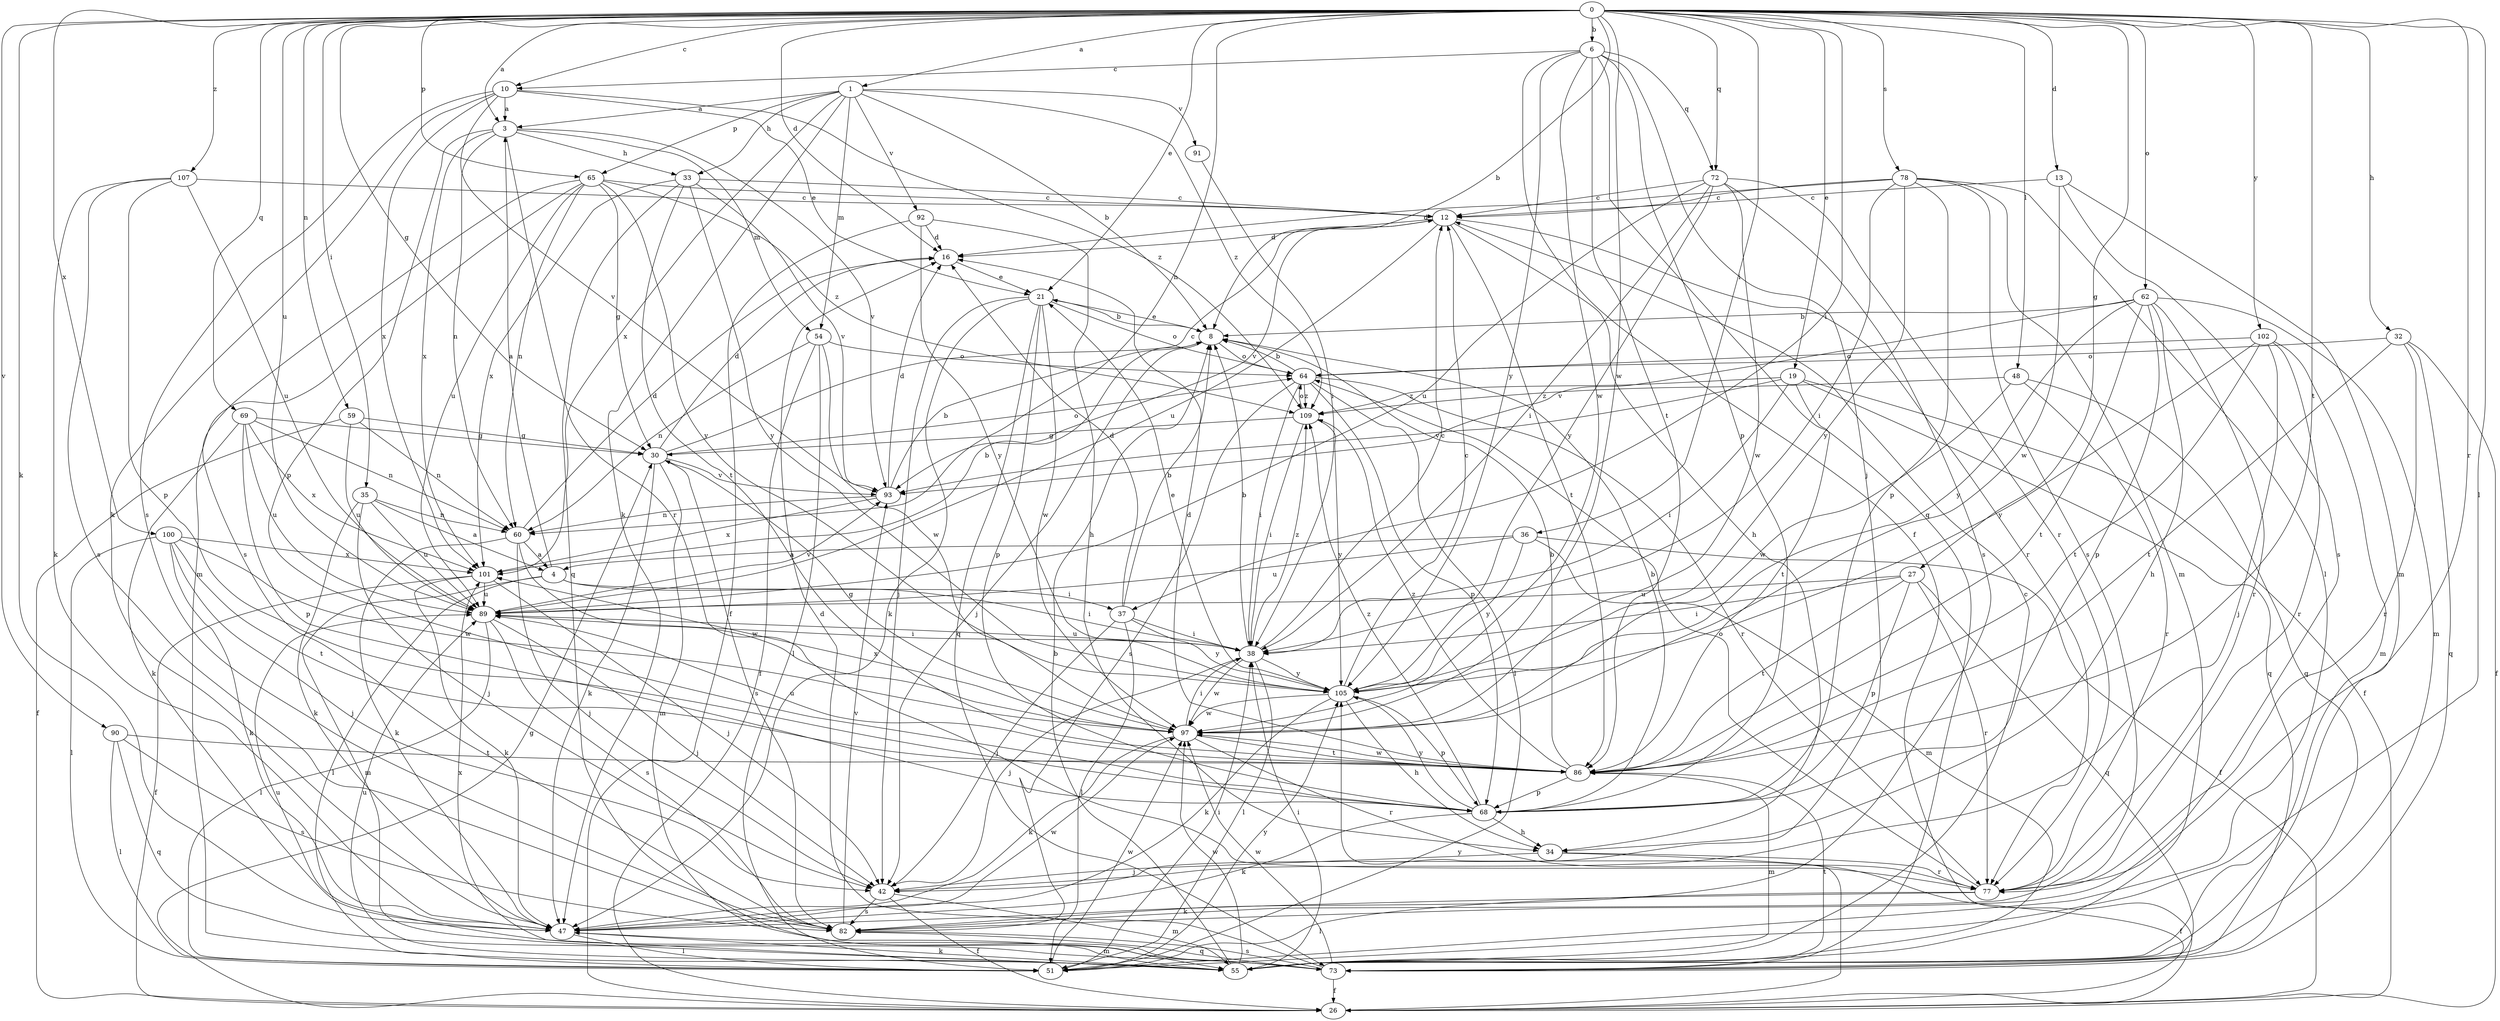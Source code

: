 strict digraph  {
0;
1;
3;
4;
6;
8;
10;
12;
13;
16;
19;
21;
26;
27;
30;
32;
33;
34;
35;
36;
37;
38;
42;
47;
48;
51;
54;
55;
59;
60;
62;
64;
65;
68;
69;
72;
73;
77;
78;
82;
86;
89;
90;
91;
92;
93;
97;
100;
101;
102;
105;
107;
109;
0 -> 1  [label=a];
0 -> 3  [label=a];
0 -> 6  [label=b];
0 -> 8  [label=b];
0 -> 10  [label=c];
0 -> 13  [label=d];
0 -> 16  [label=d];
0 -> 19  [label=e];
0 -> 21  [label=e];
0 -> 27  [label=g];
0 -> 30  [label=g];
0 -> 32  [label=h];
0 -> 35  [label=i];
0 -> 36  [label=i];
0 -> 37  [label=i];
0 -> 47  [label=k];
0 -> 48  [label=l];
0 -> 51  [label=l];
0 -> 59  [label=n];
0 -> 60  [label=n];
0 -> 62  [label=o];
0 -> 65  [label=p];
0 -> 69  [label=q];
0 -> 72  [label=q];
0 -> 77  [label=r];
0 -> 78  [label=s];
0 -> 86  [label=t];
0 -> 89  [label=u];
0 -> 90  [label=v];
0 -> 97  [label=w];
0 -> 100  [label=x];
0 -> 102  [label=y];
0 -> 107  [label=z];
1 -> 3  [label=a];
1 -> 8  [label=b];
1 -> 33  [label=h];
1 -> 47  [label=k];
1 -> 54  [label=m];
1 -> 65  [label=p];
1 -> 91  [label=v];
1 -> 92  [label=v];
1 -> 101  [label=x];
1 -> 109  [label=z];
3 -> 33  [label=h];
3 -> 54  [label=m];
3 -> 60  [label=n];
3 -> 68  [label=p];
3 -> 77  [label=r];
3 -> 93  [label=v];
3 -> 101  [label=x];
4 -> 3  [label=a];
4 -> 37  [label=i];
4 -> 38  [label=i];
4 -> 51  [label=l];
4 -> 55  [label=m];
6 -> 10  [label=c];
6 -> 26  [label=f];
6 -> 42  [label=j];
6 -> 68  [label=p];
6 -> 72  [label=q];
6 -> 73  [label=q];
6 -> 86  [label=t];
6 -> 97  [label=w];
6 -> 105  [label=y];
8 -> 21  [label=e];
8 -> 42  [label=j];
8 -> 64  [label=o];
10 -> 3  [label=a];
10 -> 21  [label=e];
10 -> 47  [label=k];
10 -> 82  [label=s];
10 -> 93  [label=v];
10 -> 101  [label=x];
10 -> 109  [label=z];
12 -> 16  [label=d];
12 -> 34  [label=h];
12 -> 77  [label=r];
12 -> 86  [label=t];
12 -> 89  [label=u];
12 -> 93  [label=v];
13 -> 12  [label=c];
13 -> 55  [label=m];
13 -> 82  [label=s];
13 -> 97  [label=w];
16 -> 21  [label=e];
19 -> 26  [label=f];
19 -> 38  [label=i];
19 -> 73  [label=q];
19 -> 86  [label=t];
19 -> 93  [label=v];
19 -> 109  [label=z];
21 -> 8  [label=b];
21 -> 42  [label=j];
21 -> 47  [label=k];
21 -> 64  [label=o];
21 -> 68  [label=p];
21 -> 73  [label=q];
21 -> 97  [label=w];
26 -> 30  [label=g];
26 -> 105  [label=y];
27 -> 38  [label=i];
27 -> 68  [label=p];
27 -> 73  [label=q];
27 -> 77  [label=r];
27 -> 86  [label=t];
27 -> 89  [label=u];
30 -> 12  [label=c];
30 -> 16  [label=d];
30 -> 47  [label=k];
30 -> 55  [label=m];
30 -> 64  [label=o];
30 -> 82  [label=s];
30 -> 93  [label=v];
32 -> 26  [label=f];
32 -> 64  [label=o];
32 -> 73  [label=q];
32 -> 77  [label=r];
32 -> 86  [label=t];
33 -> 12  [label=c];
33 -> 73  [label=q];
33 -> 86  [label=t];
33 -> 93  [label=v];
33 -> 101  [label=x];
33 -> 105  [label=y];
34 -> 26  [label=f];
34 -> 42  [label=j];
34 -> 77  [label=r];
35 -> 4  [label=a];
35 -> 42  [label=j];
35 -> 47  [label=k];
35 -> 60  [label=n];
35 -> 89  [label=u];
36 -> 4  [label=a];
36 -> 26  [label=f];
36 -> 55  [label=m];
36 -> 89  [label=u];
36 -> 105  [label=y];
37 -> 8  [label=b];
37 -> 16  [label=d];
37 -> 38  [label=i];
37 -> 42  [label=j];
37 -> 51  [label=l];
37 -> 105  [label=y];
38 -> 8  [label=b];
38 -> 12  [label=c];
38 -> 42  [label=j];
38 -> 51  [label=l];
38 -> 89  [label=u];
38 -> 97  [label=w];
38 -> 105  [label=y];
38 -> 109  [label=z];
42 -> 26  [label=f];
42 -> 55  [label=m];
42 -> 82  [label=s];
47 -> 51  [label=l];
47 -> 55  [label=m];
47 -> 97  [label=w];
48 -> 73  [label=q];
48 -> 77  [label=r];
48 -> 97  [label=w];
48 -> 109  [label=z];
51 -> 38  [label=i];
51 -> 97  [label=w];
51 -> 105  [label=y];
54 -> 26  [label=f];
54 -> 51  [label=l];
54 -> 60  [label=n];
54 -> 64  [label=o];
54 -> 97  [label=w];
55 -> 8  [label=b];
55 -> 12  [label=c];
55 -> 38  [label=i];
55 -> 47  [label=k];
55 -> 89  [label=u];
55 -> 97  [label=w];
55 -> 101  [label=x];
59 -> 26  [label=f];
59 -> 30  [label=g];
59 -> 60  [label=n];
59 -> 89  [label=u];
60 -> 4  [label=a];
60 -> 16  [label=d];
60 -> 42  [label=j];
60 -> 47  [label=k];
60 -> 97  [label=w];
62 -> 8  [label=b];
62 -> 34  [label=h];
62 -> 55  [label=m];
62 -> 68  [label=p];
62 -> 77  [label=r];
62 -> 86  [label=t];
62 -> 93  [label=v];
62 -> 105  [label=y];
64 -> 8  [label=b];
64 -> 38  [label=i];
64 -> 51  [label=l];
64 -> 68  [label=p];
64 -> 77  [label=r];
64 -> 82  [label=s];
64 -> 109  [label=z];
65 -> 12  [label=c];
65 -> 30  [label=g];
65 -> 55  [label=m];
65 -> 60  [label=n];
65 -> 82  [label=s];
65 -> 89  [label=u];
65 -> 105  [label=y];
65 -> 109  [label=z];
68 -> 8  [label=b];
68 -> 34  [label=h];
68 -> 47  [label=k];
68 -> 105  [label=y];
68 -> 109  [label=z];
69 -> 30  [label=g];
69 -> 47  [label=k];
69 -> 60  [label=n];
69 -> 68  [label=p];
69 -> 89  [label=u];
69 -> 101  [label=x];
72 -> 12  [label=c];
72 -> 38  [label=i];
72 -> 77  [label=r];
72 -> 82  [label=s];
72 -> 89  [label=u];
72 -> 97  [label=w];
72 -> 105  [label=y];
73 -> 16  [label=d];
73 -> 26  [label=f];
73 -> 82  [label=s];
73 -> 86  [label=t];
73 -> 89  [label=u];
73 -> 97  [label=w];
77 -> 47  [label=k];
77 -> 51  [label=l];
77 -> 64  [label=o];
78 -> 12  [label=c];
78 -> 16  [label=d];
78 -> 38  [label=i];
78 -> 51  [label=l];
78 -> 55  [label=m];
78 -> 68  [label=p];
78 -> 82  [label=s];
78 -> 105  [label=y];
82 -> 73  [label=q];
82 -> 93  [label=v];
86 -> 8  [label=b];
86 -> 16  [label=d];
86 -> 55  [label=m];
86 -> 68  [label=p];
86 -> 89  [label=u];
86 -> 97  [label=w];
86 -> 109  [label=z];
89 -> 38  [label=i];
89 -> 42  [label=j];
89 -> 51  [label=l];
89 -> 82  [label=s];
89 -> 93  [label=v];
90 -> 51  [label=l];
90 -> 73  [label=q];
90 -> 82  [label=s];
90 -> 86  [label=t];
91 -> 38  [label=i];
92 -> 16  [label=d];
92 -> 26  [label=f];
92 -> 34  [label=h];
92 -> 105  [label=y];
93 -> 8  [label=b];
93 -> 16  [label=d];
93 -> 60  [label=n];
93 -> 101  [label=x];
97 -> 30  [label=g];
97 -> 38  [label=i];
97 -> 47  [label=k];
97 -> 77  [label=r];
97 -> 86  [label=t];
97 -> 101  [label=x];
100 -> 42  [label=j];
100 -> 47  [label=k];
100 -> 51  [label=l];
100 -> 86  [label=t];
100 -> 97  [label=w];
100 -> 101  [label=x];
101 -> 8  [label=b];
101 -> 26  [label=f];
101 -> 42  [label=j];
101 -> 47  [label=k];
101 -> 89  [label=u];
102 -> 42  [label=j];
102 -> 55  [label=m];
102 -> 64  [label=o];
102 -> 77  [label=r];
102 -> 86  [label=t];
102 -> 105  [label=y];
105 -> 12  [label=c];
105 -> 21  [label=e];
105 -> 34  [label=h];
105 -> 47  [label=k];
105 -> 68  [label=p];
105 -> 97  [label=w];
107 -> 12  [label=c];
107 -> 47  [label=k];
107 -> 68  [label=p];
107 -> 82  [label=s];
107 -> 89  [label=u];
109 -> 30  [label=g];
109 -> 38  [label=i];
109 -> 64  [label=o];
109 -> 105  [label=y];
}
